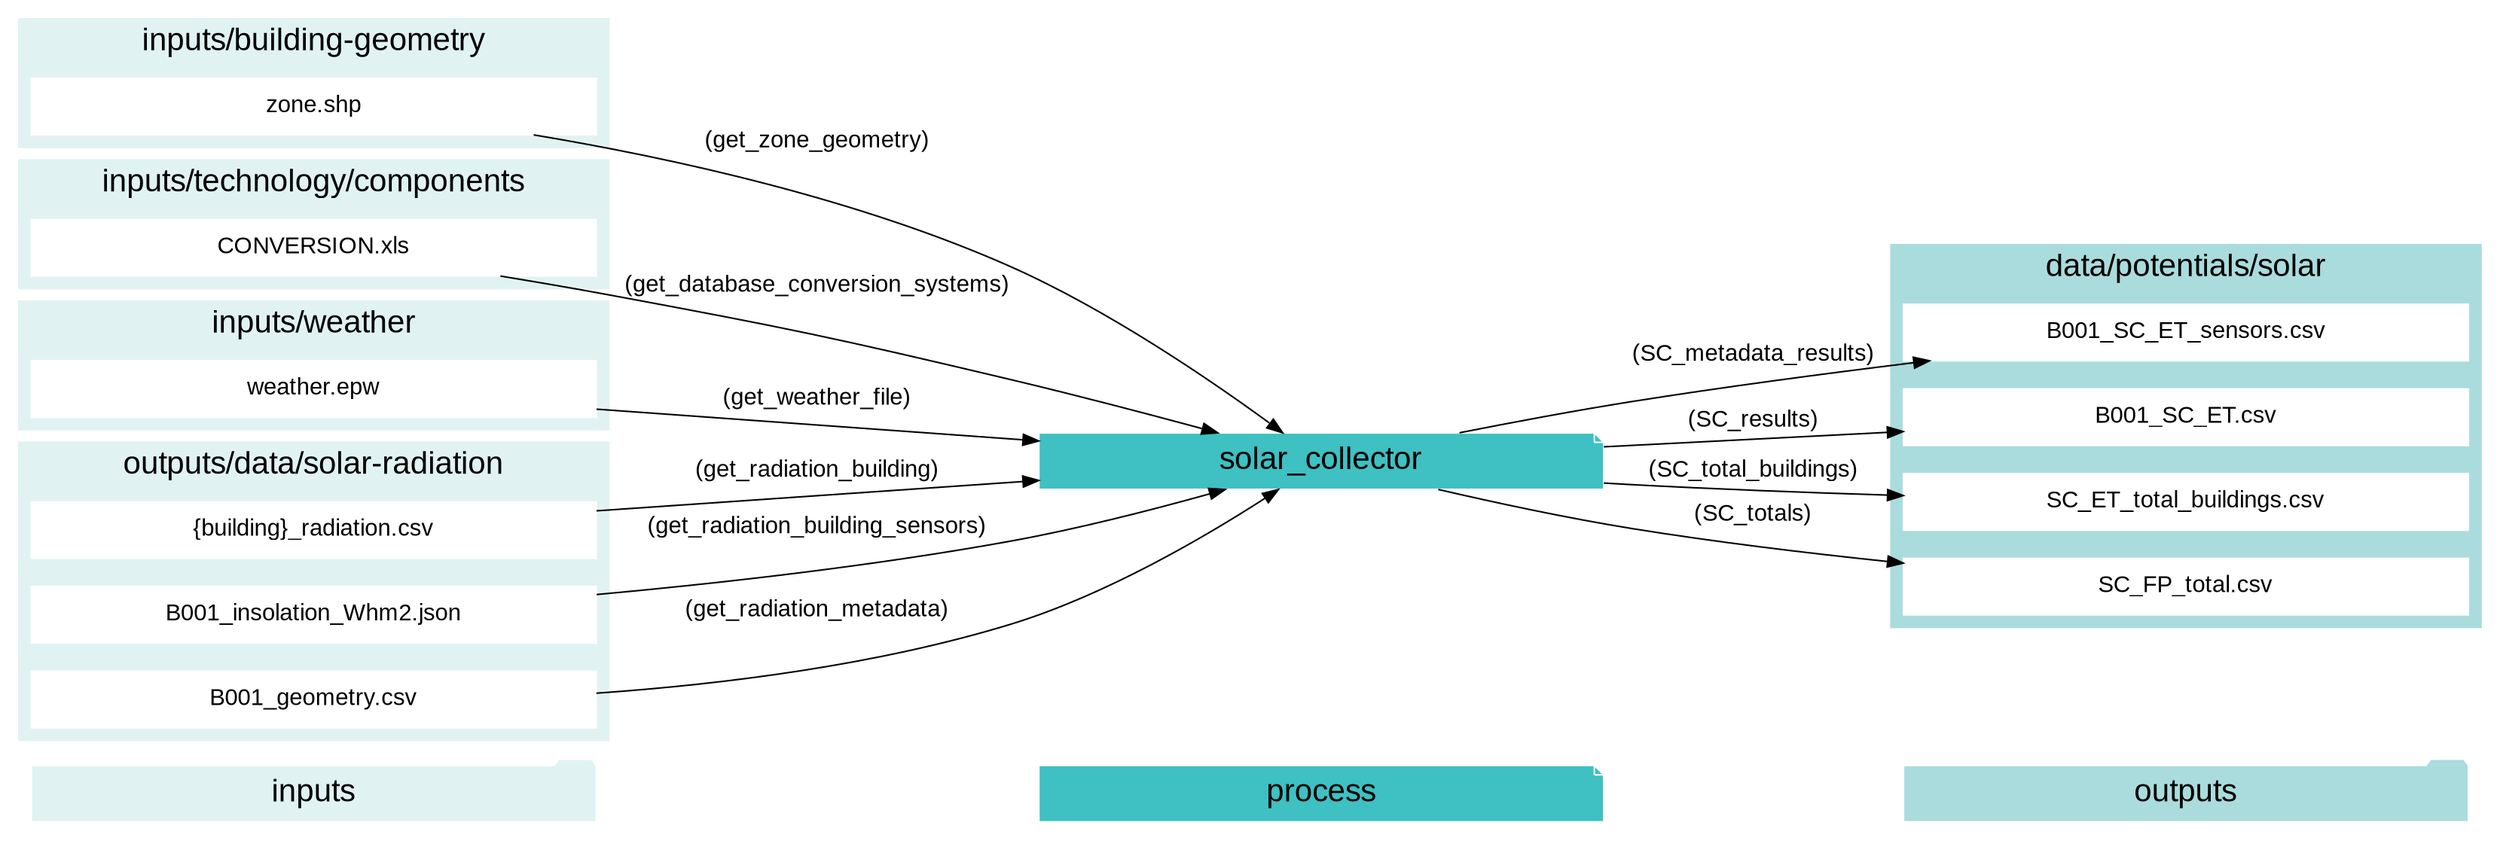 digraph solar_collector {
    rankdir="LR";
    graph [overlap=false, fontname=arial];
    node [shape=box, style=filled, color=white, fontsize=15, fontname=arial, fixedsize=true, width=5];
    edge [fontname=arial, fontsize = 15]
    newrank=true
    subgraph cluster_legend {
    fontsize=25
    style=invis
    "process"[style=filled, fillcolor="#3FC0C2", shape=note, fontsize=20, fontname="arial"]
    "inputs" [style=filled, shape=folder, color=white, fillcolor="#E1F2F2", fontsize=20]
    "outputs"[style=filled, shape=folder, color=white, fillcolor="#aadcdd", fontsize=20]
    "inputs"->"process"[style=invis]
    "process"->"outputs"[style=invis]
    }
    "solar_collector"[style=filled, color=white, fillcolor="#3FC0C2", shape=note, fontsize=20, fontname=arial];
    subgraph cluster_0_out {
        style = filled;
        color = "#aadcdd";
        fontsize = 20;
        rank=same;
        label="data/potentials/solar";
        "B001_SC_ET_sensors.csv"
        "B001_SC_ET.csv"
        "SC_ET_total_buildings.csv"
        "SC_FP_total.csv"
    }
    subgraph cluster_1_in {
        style = filled;
        color = "#E1F2F2";
        fontsize = 20;
        rank=same;
        label="inputs/building-geometry";
        "zone.shp"
    }
    subgraph cluster_2_in {
        style = filled;
        color = "#E1F2F2";
        fontsize = 20;
        rank=same;
        label="inputs/technology/components";
        "CONVERSION.xls"
    }
    subgraph cluster_3_in {
        style = filled;
        color = "#E1F2F2";
        fontsize = 20;
        rank=same;
        label="inputs/weather";
        "weather.epw"
    }
    subgraph cluster_4_in {
        style = filled;
        color = "#E1F2F2";
        fontsize = 20;
        rank=same;
        label="outputs/data/solar-radiation";
        "{building}_radiation.csv"
        "B001_insolation_Whm2.json"
        "B001_geometry.csv"
    }
    "CONVERSION.xls" -> "solar_collector"[label="(get_database_conversion_systems)"]
    "{building}_radiation.csv" -> "solar_collector"[label="(get_radiation_building)"]
    "B001_insolation_Whm2.json" -> "solar_collector"[label="(get_radiation_building_sensors)"]
    "B001_geometry.csv" -> "solar_collector"[label="(get_radiation_metadata)"]
    "weather.epw" -> "solar_collector"[label="(get_weather_file)"]
    "zone.shp" -> "solar_collector"[label="(get_zone_geometry)"]
    "solar_collector" -> "B001_SC_ET_sensors.csv"[label="(SC_metadata_results)"]
    "solar_collector" -> "B001_SC_ET.csv"[label="(SC_results)"]
    "solar_collector" -> "SC_ET_total_buildings.csv"[label="(SC_total_buildings)"]
    "solar_collector" -> "SC_FP_total.csv"[label="(SC_totals)"]
    }
